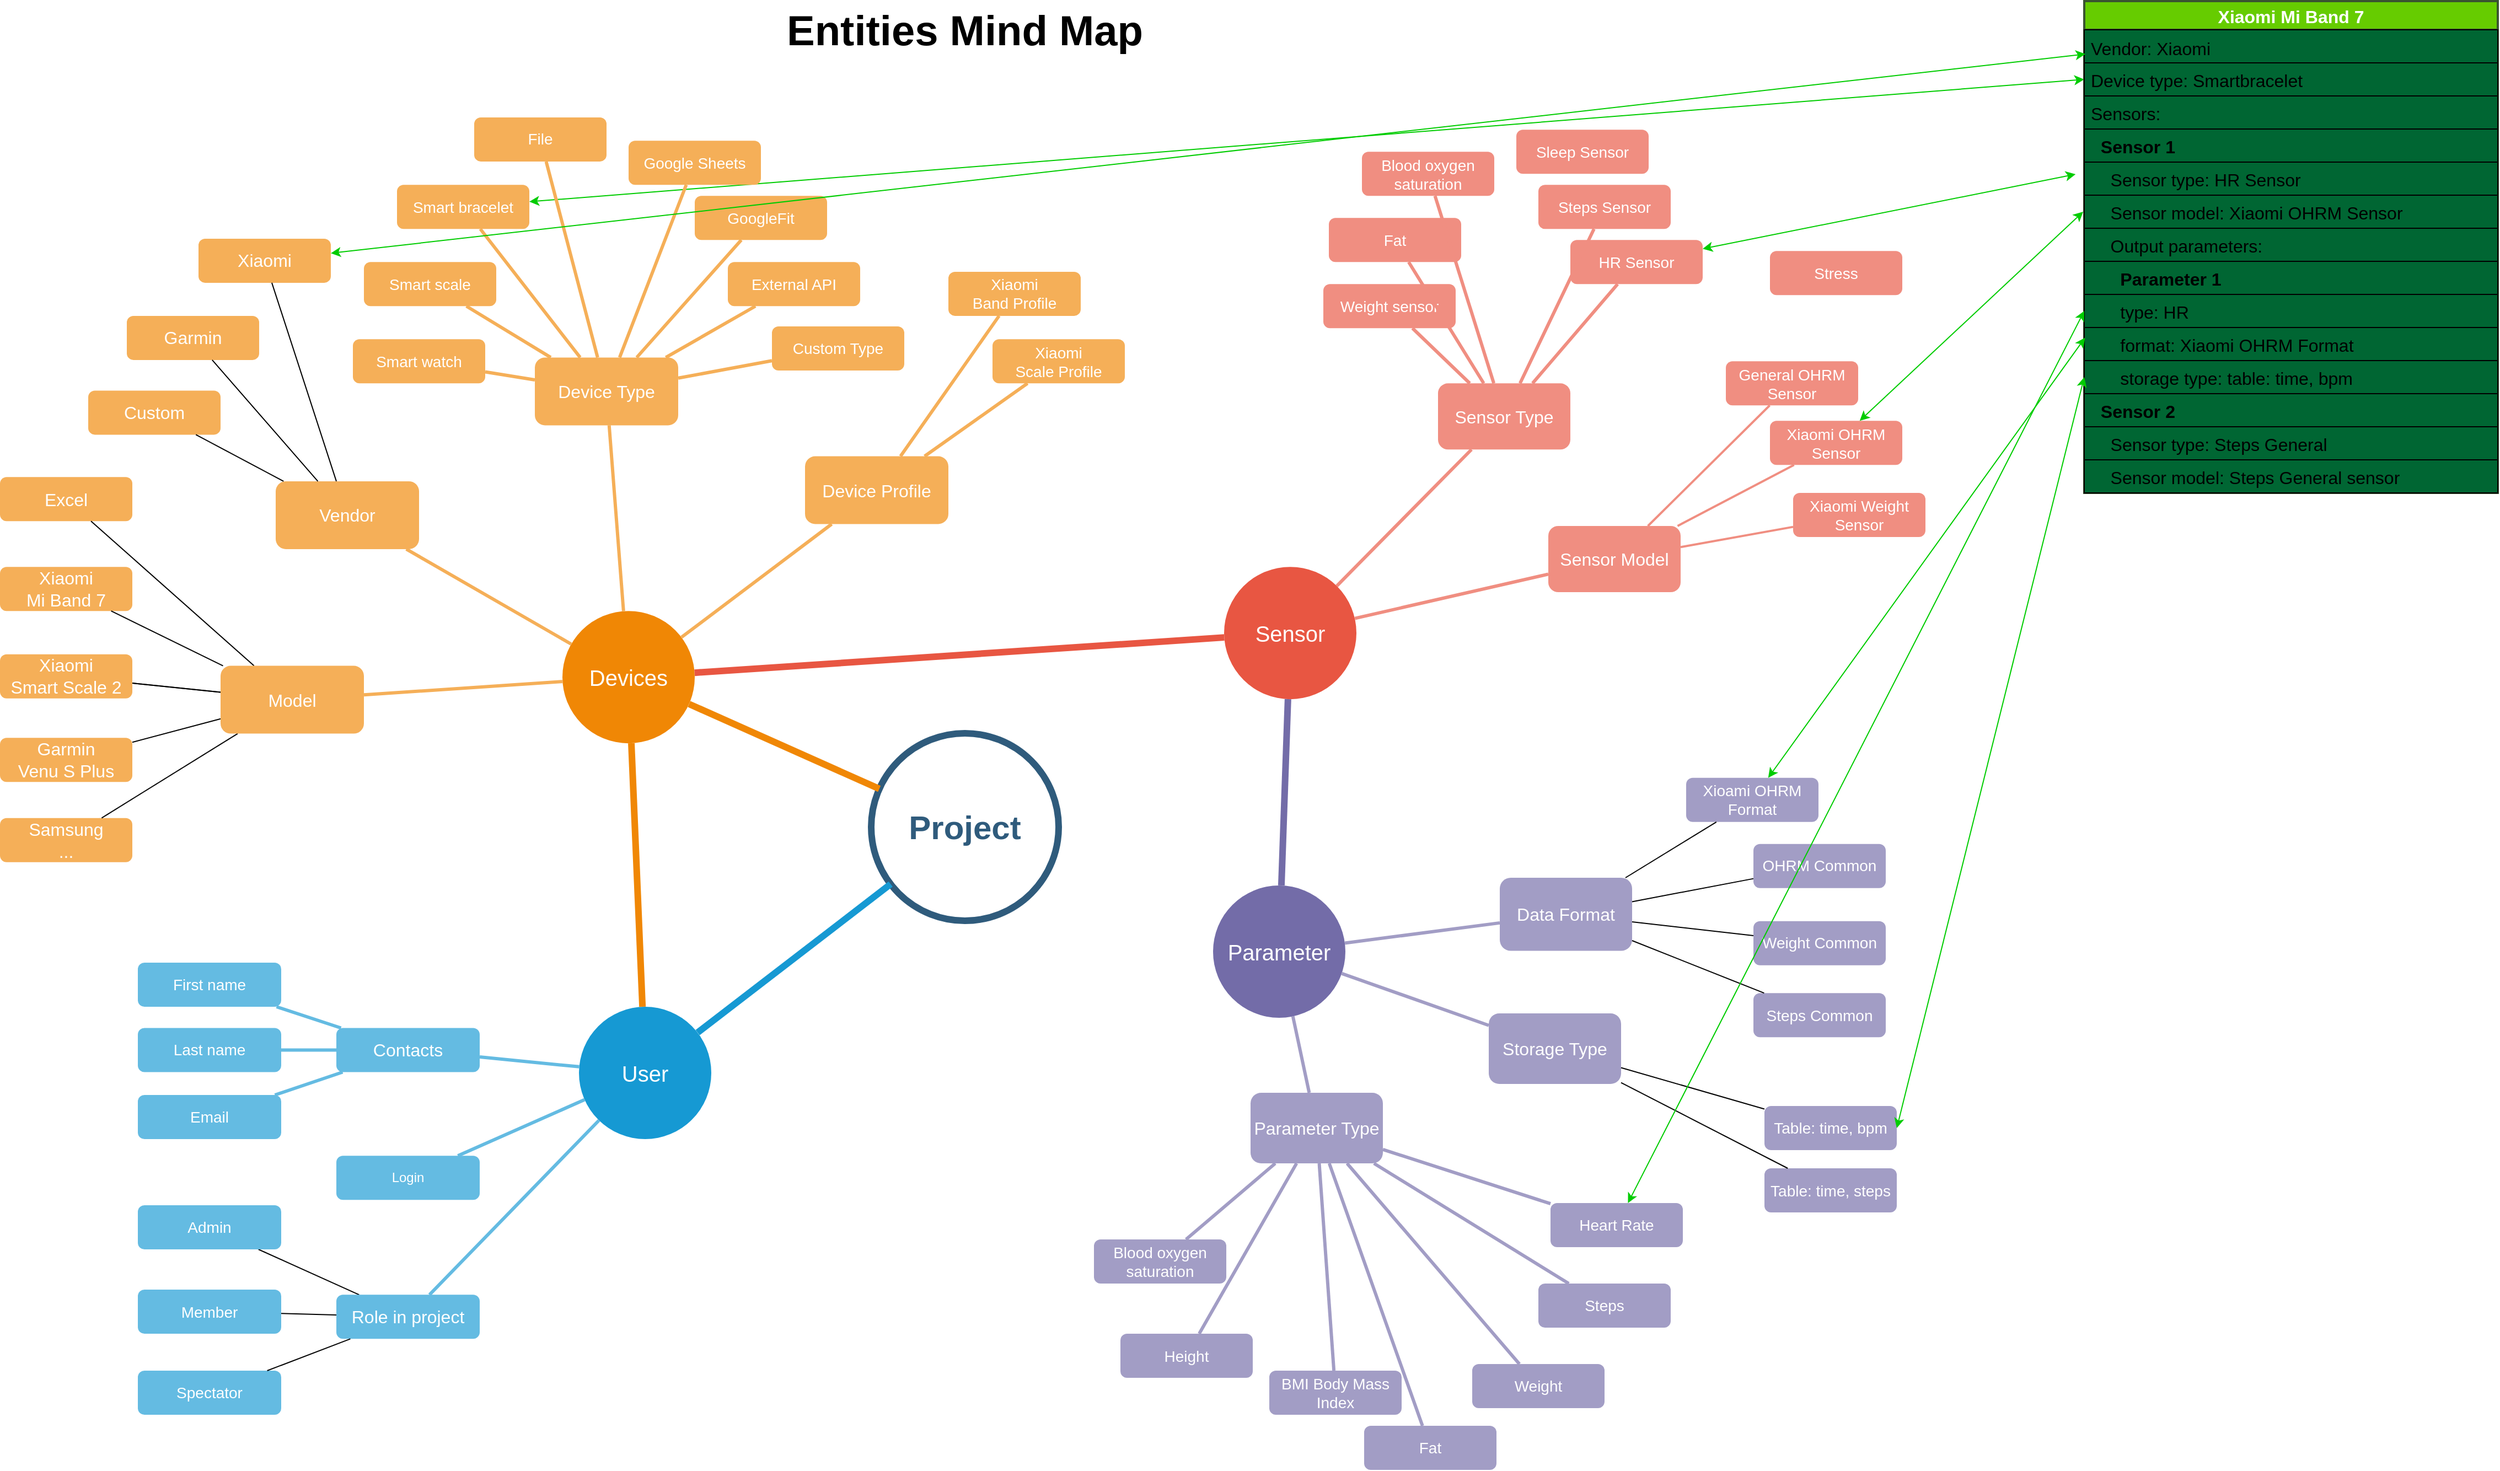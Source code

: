 <mxfile version="20.7.4" type="device"><diagram id="6a731a19-8d31-9384-78a2-239565b7b9f0" name="Page-1"><mxGraphModel dx="2074" dy="1140" grid="0" gridSize="10" guides="1" tooltips="1" connect="1" arrows="1" fold="1" page="1" pageScale="1" pageWidth="1169" pageHeight="827" background="none" math="0" shadow="0"><root><mxCell id="0"/><mxCell id="1" parent="0"/><mxCell id="1350" value="User" style="ellipse;whiteSpace=wrap;html=1;shadow=0;fontFamily=Helvetica;fontSize=20;fontColor=#FFFFFF;align=center;strokeWidth=3;fillColor=#1699D3;strokeColor=none;" parent="1" vertex="1"><mxGeometry x="815" y="990" width="120" height="120" as="geometry"/></mxCell><mxCell id="1351" value="Devices" style="ellipse;whiteSpace=wrap;html=1;shadow=0;fontFamily=Helvetica;fontSize=20;fontColor=#FFFFFF;align=center;strokeWidth=3;fillColor=#F08705;strokeColor=none;gradientColor=none;" parent="1" vertex="1"><mxGeometry x="800" y="631.07" width="120" height="120" as="geometry"/></mxCell><mxCell id="1352" value="Sensor" style="ellipse;whiteSpace=wrap;html=1;shadow=0;fontFamily=Helvetica;fontSize=20;fontColor=#FFFFFF;align=center;strokeWidth=3;fillColor=#E85642;strokeColor=none;" parent="1" vertex="1"><mxGeometry x="1400" y="591.07" width="120" height="120" as="geometry"/></mxCell><mxCell id="1353" value="Parameter" style="ellipse;whiteSpace=wrap;html=1;shadow=0;fontFamily=Helvetica;fontSize=20;fontColor=#FFFFFF;align=center;strokeWidth=3;fillColor=#736ca8;strokeColor=none;" parent="1" vertex="1"><mxGeometry x="1390" y="880" width="120" height="120" as="geometry"/></mxCell><mxCell id="1357" value="Smart watch" style="rounded=1;fillColor=#f5af58;strokeColor=none;strokeWidth=3;shadow=0;html=1;fontColor=#FFFFFF;fontSize=14;whiteSpace=wrap;" parent="1" vertex="1"><mxGeometry x="610" y="384.63" width="120" height="40" as="geometry"/></mxCell><mxCell id="Hoir4oa6xhyW6V6_o-Tp-1555" value="" style="rounded=0;orthogonalLoop=1;jettySize=auto;html=1;endArrow=none;endFill=0;" parent="1" source="1358" target="Hoir4oa6xhyW6V6_o-Tp-1554" edge="1"><mxGeometry relative="1" as="geometry"/></mxCell><mxCell id="1358" value="Role in project" style="rounded=1;fillColor=#64BBE2;strokeColor=none;strokeWidth=3;shadow=0;html=1;fontColor=#FFFFFF;fontSize=16;whiteSpace=wrap;" parent="1" vertex="1"><mxGeometry x="595" y="1251.17" width="130" height="40" as="geometry"/></mxCell><mxCell id="1361" style="endArrow=none;strokeWidth=6;strokeColor=#E85642;html=1;" parent="1" source="1351" target="1352" edge="1"><mxGeometry relative="1" as="geometry"/></mxCell><mxCell id="1367" value="Login" style="rounded=1;fillColor=#64BBE2;strokeColor=none;strokeWidth=3;shadow=0;html=1;fontColor=#FFFFFF;whiteSpace=wrap;" parent="1" vertex="1"><mxGeometry x="595" y="1125.17" width="130" height="40" as="geometry"/></mxCell><mxCell id="1368" value="First name" style="rounded=1;fillColor=#64BBE2;strokeColor=none;strokeWidth=3;shadow=0;html=1;fontColor=#FFFFFF;fontSize=14;whiteSpace=wrap;" parent="1" vertex="1"><mxGeometry x="415" y="950.0" width="130" height="40" as="geometry"/></mxCell><mxCell id="1369" value="Last name" style="rounded=1;fillColor=#64BBE2;strokeColor=none;strokeWidth=3;shadow=0;html=1;fontColor=#FFFFFF;fontSize=14;whiteSpace=wrap;" parent="1" vertex="1"><mxGeometry x="415" y="1009.25" width="130" height="40" as="geometry"/></mxCell><mxCell id="1370" value="Email" style="rounded=1;fillColor=#64BBE2;strokeColor=none;strokeWidth=3;shadow=0;html=1;fontColor=#FFFFFF;fontSize=14;whiteSpace=wrap;" parent="1" vertex="1"><mxGeometry x="415" y="1070" width="130" height="40" as="geometry"/></mxCell><mxCell id="1378" value="" style="edgeStyle=none;endArrow=none;strokeWidth=3;strokeColor=#64BBE2;html=1;" parent="1" source="1350" target="1367" edge="1"><mxGeometry x="-136.5" y="692.33" width="100" height="100" as="geometry"><mxPoint x="775.635" y="1066.037" as="sourcePoint"/><mxPoint x="685" y="1080.004" as="targetPoint"/></mxGeometry></mxCell><mxCell id="1379" value="" style="edgeStyle=none;endArrow=none;strokeWidth=3;strokeColor=#64BBE2;html=1;" parent="1" source="1350" target="1358" edge="1"><mxGeometry x="-96.5" y="685" width="100" height="100" as="geometry"><mxPoint x="-96.5" y="785" as="sourcePoint"/><mxPoint x="3.5" y="685" as="targetPoint"/></mxGeometry></mxCell><mxCell id="1380" value="" style="edgeStyle=none;endArrow=none;strokeWidth=3;strokeColor=#64BBE2;html=1;" parent="1" source="h7JuHgKbV5dOK2hKu-mG-1547" target="1368" edge="1"><mxGeometry x="-136.5" y="722.33" width="100" height="100" as="geometry"><mxPoint x="-136.5" y="822.33" as="sourcePoint"/><mxPoint x="-36.5" y="722.33" as="targetPoint"/></mxGeometry></mxCell><mxCell id="1381" value="" style="edgeStyle=none;endArrow=none;strokeWidth=3;strokeColor=#64BBE2;html=1;" parent="1" source="h7JuHgKbV5dOK2hKu-mG-1547" target="1369" edge="1"><mxGeometry x="-136.5" y="722.33" width="100" height="100" as="geometry"><mxPoint x="-136.5" y="822.33" as="sourcePoint"/><mxPoint x="-36.5" y="722.33" as="targetPoint"/></mxGeometry></mxCell><mxCell id="1382" value="" style="edgeStyle=none;endArrow=none;strokeWidth=3;strokeColor=#64BBE2;html=1;" parent="1" source="h7JuHgKbV5dOK2hKu-mG-1547" target="1370" edge="1"><mxGeometry x="-136.5" y="722.33" width="100" height="100" as="geometry"><mxPoint x="-136.5" y="822.33" as="sourcePoint"/><mxPoint x="-36.5" y="722.33" as="targetPoint"/></mxGeometry></mxCell><mxCell id="1388" value="Smart scale" style="rounded=1;fillColor=#f5af58;strokeColor=none;strokeWidth=3;shadow=0;html=1;fontColor=#FFFFFF;fontSize=14;whiteSpace=wrap;" parent="1" vertex="1"><mxGeometry x="620" y="314.63" width="120" height="40" as="geometry"/></mxCell><mxCell id="3ol7Gl8PVOQAWhBmQOJz-1628" value="" style="edgeStyle=none;rounded=0;orthogonalLoop=1;jettySize=auto;html=1;strokeColor=#00CC00;strokeWidth=1;fontSize=16;entryX=0;entryY=0.5;entryDx=0;entryDy=0;fillColor=#cdeb8b;startArrow=classic;startFill=1;" parent="1" source="1389" target="3ol7Gl8PVOQAWhBmQOJz-1598" edge="1"><mxGeometry relative="1" as="geometry"/></mxCell><mxCell id="1389" value="Smart bracelet" style="rounded=1;fillColor=#f5af58;strokeColor=none;strokeWidth=3;shadow=0;html=1;fontColor=#FFFFFF;fontSize=14;whiteSpace=wrap;" parent="1" vertex="1"><mxGeometry x="650" y="244.63" width="120" height="40" as="geometry"/></mxCell><mxCell id="1390" value="File" style="rounded=1;fillColor=#f5af58;strokeColor=none;strokeWidth=3;shadow=0;html=1;fontColor=#FFFFFF;fontSize=14;whiteSpace=wrap;" parent="1" vertex="1"><mxGeometry x="720" y="183.44" width="120" height="40" as="geometry"/></mxCell><mxCell id="1391" value="GoogleFit" style="rounded=1;fillColor=#f5af58;strokeColor=none;strokeWidth=3;shadow=0;html=1;fontColor=#FFFFFF;fontSize=14;whiteSpace=wrap;" parent="1" vertex="1"><mxGeometry x="920" y="254.63" width="120" height="40" as="geometry"/></mxCell><mxCell id="1399" value="" style="edgeStyle=none;endArrow=none;strokeWidth=3;strokeColor=#F5AF58;html=1;" parent="1" source="h7JuHgKbV5dOK2hKu-mG-1541" target="1357" edge="1"><mxGeometry x="-51.5" y="194.94" width="100" height="100" as="geometry"><mxPoint x="-51.5" y="294.94" as="sourcePoint"/><mxPoint x="48.5" y="194.94" as="targetPoint"/></mxGeometry></mxCell><mxCell id="1400" value="" style="edgeStyle=none;endArrow=none;strokeWidth=3;strokeColor=#F5AF58;html=1;" parent="1" source="h7JuHgKbV5dOK2hKu-mG-1541" target="1388" edge="1"><mxGeometry x="-51.5" y="194.94" width="100" height="100" as="geometry"><mxPoint x="-51.5" y="294.94" as="sourcePoint"/><mxPoint x="48.5" y="194.94" as="targetPoint"/></mxGeometry></mxCell><mxCell id="1401" value="" style="edgeStyle=none;endArrow=none;strokeWidth=3;strokeColor=#F5AF58;html=1;" parent="1" source="h7JuHgKbV5dOK2hKu-mG-1541" target="1389" edge="1"><mxGeometry x="-51.5" y="194.94" width="100" height="100" as="geometry"><mxPoint x="-51.5" y="294.94" as="sourcePoint"/><mxPoint x="48.5" y="194.94" as="targetPoint"/></mxGeometry></mxCell><mxCell id="1402" value="" style="edgeStyle=none;endArrow=none;strokeWidth=3;strokeColor=#F5AF58;html=1;" parent="1" source="h7JuHgKbV5dOK2hKu-mG-1541" target="1390" edge="1"><mxGeometry x="-51.5" y="194.94" width="100" height="100" as="geometry"><mxPoint x="-51.5" y="294.94" as="sourcePoint"/><mxPoint x="48.5" y="194.94" as="targetPoint"/></mxGeometry></mxCell><mxCell id="1403" value="" style="edgeStyle=none;endArrow=none;strokeWidth=3;strokeColor=#F5AF58;html=1;" parent="1" source="h7JuHgKbV5dOK2hKu-mG-1541" target="1391" edge="1"><mxGeometry x="-51.5" y="194.94" width="100" height="100" as="geometry"><mxPoint x="-51.5" y="294.94" as="sourcePoint"/><mxPoint x="48.5" y="194.94" as="targetPoint"/></mxGeometry></mxCell><mxCell id="1413" value="HR Sensor" style="rounded=1;fillColor=#f08e81;strokeColor=none;strokeWidth=3;shadow=0;html=1;fontColor=#FFFFFF;fontSize=14;whiteSpace=wrap;" parent="1" vertex="1"><mxGeometry x="1714" y="294.63" width="120" height="40" as="geometry"/></mxCell><mxCell id="1414" value="Weight sensor" style="rounded=1;fillColor=#f08e81;strokeColor=none;strokeWidth=3;shadow=0;html=1;fontColor=#FFFFFF;fontSize=14;whiteSpace=wrap;" parent="1" vertex="1"><mxGeometry x="1490" y="334.63" width="120" height="40" as="geometry"/></mxCell><mxCell id="1415" value="Fat" style="rounded=1;fillColor=#f08e81;strokeColor=none;strokeWidth=3;shadow=0;html=1;fontColor=#FFFFFF;fontSize=14;whiteSpace=wrap;" parent="1" vertex="1"><mxGeometry x="1495" y="274.63" width="120" height="40" as="geometry"/></mxCell><mxCell id="1416" value="Blood oxygen &lt;br style=&quot;font-size: 14px;&quot;&gt;saturation" style="rounded=1;fillColor=#f08e81;strokeColor=none;strokeWidth=3;shadow=0;html=1;fontColor=#FFFFFF;fontSize=14;whiteSpace=wrap;" parent="1" vertex="1"><mxGeometry x="1525" y="214.63" width="120" height="40" as="geometry"/></mxCell><mxCell id="1424" value="" style="edgeStyle=none;endArrow=none;strokeWidth=3;strokeColor=#F08E81;html=1;" parent="1" source="h7JuHgKbV5dOK2hKu-mG-1543" target="1413" edge="1"><mxGeometry x="416" y="321.13" width="100" height="100" as="geometry"><mxPoint x="416" y="421.13" as="sourcePoint"/><mxPoint x="516" y="321.13" as="targetPoint"/></mxGeometry></mxCell><mxCell id="1425" value="" style="edgeStyle=none;endArrow=none;strokeWidth=3;strokeColor=#F08E81;html=1;" parent="1" source="h7JuHgKbV5dOK2hKu-mG-1543" target="1414" edge="1"><mxGeometry x="416" y="321.13" width="100" height="100" as="geometry"><mxPoint x="416" y="421.13" as="sourcePoint"/><mxPoint x="516" y="321.13" as="targetPoint"/></mxGeometry></mxCell><mxCell id="1426" value="" style="edgeStyle=none;endArrow=none;strokeWidth=3;strokeColor=#F08E81;html=1;" parent="1" source="h7JuHgKbV5dOK2hKu-mG-1543" target="1415" edge="1"><mxGeometry x="416" y="321.13" width="100" height="100" as="geometry"><mxPoint x="416" y="421.13" as="sourcePoint"/><mxPoint x="516" y="321.13" as="targetPoint"/></mxGeometry></mxCell><mxCell id="1427" value="" style="edgeStyle=none;endArrow=none;strokeWidth=3;strokeColor=#F08E81;html=1;" parent="1" source="h7JuHgKbV5dOK2hKu-mG-1543" target="1416" edge="1"><mxGeometry x="416" y="321.13" width="100" height="100" as="geometry"><mxPoint x="416" y="421.13" as="sourcePoint"/><mxPoint x="516" y="321.13" as="targetPoint"/></mxGeometry></mxCell><mxCell id="1437" value="Weight" style="rounded=1;fillColor=#a29dc5;strokeColor=none;strokeWidth=3;shadow=0;html=1;fontColor=#FFFFFF;fontSize=14;whiteSpace=wrap;" parent="1" vertex="1"><mxGeometry x="1625" y="1314" width="120" height="40" as="geometry"/></mxCell><mxCell id="1438" value="Height" style="rounded=1;fillColor=#a29dc5;strokeColor=none;strokeWidth=3;shadow=0;html=1;fontColor=#FFFFFF;fontSize=14;whiteSpace=wrap;" parent="1" vertex="1"><mxGeometry x="1306" y="1286.5" width="120" height="40" as="geometry"/></mxCell><mxCell id="1439" value="Steps" style="rounded=1;fillColor=#a29dc5;strokeColor=none;strokeWidth=3;shadow=0;html=1;fontColor=#FFFFFF;fontSize=14;whiteSpace=wrap;" parent="1" vertex="1"><mxGeometry x="1685" y="1241" width="120" height="40" as="geometry"/></mxCell><mxCell id="1440" value="Fat" style="rounded=1;fillColor=#a29dc5;strokeColor=none;strokeWidth=3;shadow=0;html=1;fontColor=#FFFFFF;fontSize=14;whiteSpace=wrap;" parent="1" vertex="1"><mxGeometry x="1527" y="1370" width="120" height="40" as="geometry"/></mxCell><mxCell id="1441" value="Heart Rate" style="rounded=1;fillColor=#a29dc5;strokeColor=none;strokeWidth=3;shadow=0;html=1;fontColor=#FFFFFF;fontSize=14;whiteSpace=wrap;" parent="1" vertex="1"><mxGeometry x="1696" y="1168" width="120" height="40" as="geometry"/></mxCell><mxCell id="1442" value="BMI Body Mass Index" style="rounded=1;fillColor=#a29dc5;strokeColor=none;strokeWidth=3;shadow=0;html=1;fontColor=#FFFFFF;whiteSpace=wrap;fontSize=14;" parent="1" vertex="1"><mxGeometry x="1441" y="1320" width="120" height="40" as="geometry"/></mxCell><mxCell id="1443" value="Blood oxygen &lt;br style=&quot;font-size: 14px;&quot;&gt;saturation" style="rounded=1;fillColor=#a29dc5;strokeColor=none;strokeWidth=3;shadow=0;html=1;fontColor=#FFFFFF;fontSize=14;whiteSpace=wrap;" parent="1" vertex="1"><mxGeometry x="1282" y="1201" width="120" height="40" as="geometry"/></mxCell><mxCell id="1448" value="" style="edgeStyle=none;endArrow=none;strokeWidth=3;strokeColor=#A29DC5;html=1;" parent="1" source="3ol7Gl8PVOQAWhBmQOJz-1557" target="1437" edge="1"><mxGeometry x="86" y="366.5" width="100" height="100" as="geometry"><mxPoint x="86" y="466.5" as="sourcePoint"/><mxPoint x="186" y="366.5" as="targetPoint"/></mxGeometry></mxCell><mxCell id="1449" value="" style="edgeStyle=none;endArrow=none;strokeWidth=3;strokeColor=#A29DC5;html=1;" parent="1" source="3ol7Gl8PVOQAWhBmQOJz-1557" target="1438" edge="1"><mxGeometry x="86" y="366.5" width="100" height="100" as="geometry"><mxPoint x="86" y="466.5" as="sourcePoint"/><mxPoint x="186" y="366.5" as="targetPoint"/></mxGeometry></mxCell><mxCell id="1450" value="" style="edgeStyle=none;endArrow=none;strokeWidth=3;strokeColor=#A29DC5;html=1;" parent="1" source="3ol7Gl8PVOQAWhBmQOJz-1557" target="1439" edge="1"><mxGeometry x="86" y="366.5" width="100" height="100" as="geometry"><mxPoint x="86" y="466.5" as="sourcePoint"/><mxPoint x="186" y="366.5" as="targetPoint"/></mxGeometry></mxCell><mxCell id="1451" value="" style="edgeStyle=none;endArrow=none;strokeWidth=3;strokeColor=#A29DC5;html=1;" parent="1" source="3ol7Gl8PVOQAWhBmQOJz-1557" target="1440" edge="1"><mxGeometry x="86" y="366.5" width="100" height="100" as="geometry"><mxPoint x="86" y="466.5" as="sourcePoint"/><mxPoint x="186" y="366.5" as="targetPoint"/></mxGeometry></mxCell><mxCell id="1452" value="" style="edgeStyle=none;endArrow=none;strokeWidth=3;strokeColor=#A29DC5;html=1;" parent="1" source="3ol7Gl8PVOQAWhBmQOJz-1557" target="1442" edge="1"><mxGeometry x="86" y="366.5" width="100" height="100" as="geometry"><mxPoint x="86" y="466.5" as="sourcePoint"/><mxPoint x="186" y="366.5" as="targetPoint"/></mxGeometry></mxCell><mxCell id="1453" value="" style="edgeStyle=none;endArrow=none;strokeWidth=3;strokeColor=#A29DC5;html=1;" parent="1" source="3ol7Gl8PVOQAWhBmQOJz-1557" target="1441" edge="1"><mxGeometry x="86" y="366.5" width="100" height="100" as="geometry"><mxPoint x="86" y="466.5" as="sourcePoint"/><mxPoint x="186" y="366.5" as="targetPoint"/></mxGeometry></mxCell><mxCell id="1454" value="" style="edgeStyle=none;endArrow=none;strokeWidth=3;strokeColor=#A29DC5;html=1;" parent="1" source="1353" target="3ol7Gl8PVOQAWhBmQOJz-1557" edge="1"><mxGeometry x="86" y="366.5" width="100" height="100" as="geometry"><mxPoint x="86" y="466.5" as="sourcePoint"/><mxPoint x="186" y="366.5" as="targetPoint"/></mxGeometry></mxCell><mxCell id="1514" style="edgeStyle=orthogonalEdgeStyle;rounded=0;html=1;exitX=0.75;exitY=0;entryX=0.75;entryY=0;startArrow=none;startFill=0;endArrow=block;endFill=1;jettySize=auto;orthogonalLoop=1;strokeColor=#12aab5;strokeWidth=6;fontSize=20;fontColor=#2F5B7C;" parent="1" source="1414" target="1414" edge="1"><mxGeometry relative="1" as="geometry"/></mxCell><mxCell id="1515" value="Project" style="ellipse;whiteSpace=wrap;html=1;shadow=0;fontFamily=Helvetica;fontSize=30;fontColor=#2F5B7C;align=center;strokeColor=#2F5B7C;strokeWidth=6;fillColor=#FFFFFF;fontStyle=1;gradientColor=none;" parent="1" vertex="1"><mxGeometry x="1080" y="742" width="170" height="170" as="geometry"/></mxCell><mxCell id="Hoir4oa6xhyW6V6_o-Tp-1543" value="" style="endArrow=none;strokeWidth=6;strokeColor=#f08705;html=1;" parent="1" source="1515" target="1351" edge="1"><mxGeometry relative="1" as="geometry"><mxPoint x="1223.477" y="847.636" as="sourcePoint"/><mxPoint x="1407.682" y="779.035" as="targetPoint"/></mxGeometry></mxCell><mxCell id="Hoir4oa6xhyW6V6_o-Tp-1545" style="endArrow=none;strokeWidth=6;strokeColor=#f08705;html=1;startArrow=none;" parent="1" source="1350" target="1351" edge="1"><mxGeometry relative="1" as="geometry"><mxPoint x="1013.494" y="475.635" as="sourcePoint"/><mxPoint x="1316.728" y="531.459" as="targetPoint"/></mxGeometry></mxCell><mxCell id="Hoir4oa6xhyW6V6_o-Tp-1547" value="" style="endArrow=none;strokeWidth=6;strokeColor=#1699D3;html=1;" parent="1" source="1515" target="1350" edge="1"><mxGeometry relative="1" as="geometry"><mxPoint x="1107.562" y="889.115" as="sourcePoint"/><mxPoint x="1004.972" y="860.832" as="targetPoint"/></mxGeometry></mxCell><mxCell id="Hoir4oa6xhyW6V6_o-Tp-1554" value="Admin" style="rounded=1;fillColor=#64BBE2;strokeColor=none;strokeWidth=3;shadow=0;html=1;fontColor=#FFFFFF;fontSize=14;whiteSpace=wrap;" parent="1" vertex="1"><mxGeometry x="415" y="1170" width="130" height="40" as="geometry"/></mxCell><mxCell id="Hoir4oa6xhyW6V6_o-Tp-1557" value="Member" style="rounded=1;fillColor=#64BBE2;strokeColor=none;strokeWidth=3;shadow=0;html=1;fontColor=#FFFFFF;fontSize=14;whiteSpace=wrap;" parent="1" vertex="1"><mxGeometry x="415" y="1246.5" width="130" height="40" as="geometry"/></mxCell><mxCell id="Hoir4oa6xhyW6V6_o-Tp-1558" value="" style="rounded=0;orthogonalLoop=1;jettySize=auto;html=1;endArrow=none;endFill=0;" parent="1" source="1358" target="Hoir4oa6xhyW6V6_o-Tp-1557" edge="1"><mxGeometry relative="1" as="geometry"><mxPoint x="515" y="1118.5" as="sourcePoint"/><mxPoint x="431.846" y="1150" as="targetPoint"/></mxGeometry></mxCell><mxCell id="Hoir4oa6xhyW6V6_o-Tp-1559" value="Spectator" style="rounded=1;fillColor=#64BBE2;strokeColor=none;strokeWidth=3;shadow=0;html=1;fontColor=#FFFFFF;fontSize=14;whiteSpace=wrap;" parent="1" vertex="1"><mxGeometry x="415" y="1320" width="130" height="40" as="geometry"/></mxCell><mxCell id="Hoir4oa6xhyW6V6_o-Tp-1560" value="" style="rounded=0;orthogonalLoop=1;jettySize=auto;html=1;endArrow=none;endFill=0;" parent="1" source="1358" target="Hoir4oa6xhyW6V6_o-Tp-1559" edge="1"><mxGeometry relative="1" as="geometry"><mxPoint x="525" y="1128.5" as="sourcePoint"/><mxPoint x="407.23" y="1215" as="targetPoint"/></mxGeometry></mxCell><mxCell id="h7JuHgKbV5dOK2hKu-mG-1541" value="Device Type" style="rounded=1;fillColor=#f5af58;strokeColor=none;strokeWidth=3;shadow=0;html=1;fontColor=#FFFFFF;fontSize=16;whiteSpace=wrap;" parent="1" vertex="1"><mxGeometry x="775" y="401.19" width="130" height="61.5" as="geometry"/></mxCell><mxCell id="h7JuHgKbV5dOK2hKu-mG-1542" value="" style="edgeStyle=none;endArrow=none;strokeWidth=3;strokeColor=#F5AF58;html=1;" parent="1" source="1351" target="h7JuHgKbV5dOK2hKu-mG-1541" edge="1"><mxGeometry x="123.5" y="201.5" width="100" height="100" as="geometry"><mxPoint x="950.907" y="519.911" as="sourcePoint"/><mxPoint x="901" y="561.5" as="targetPoint"/></mxGeometry></mxCell><mxCell id="h7JuHgKbV5dOK2hKu-mG-1543" value="Sensor Type" style="rounded=1;fillColor=#f08e81;strokeColor=none;strokeWidth=3;shadow=0;html=1;fontColor=#FFFFFF;fontSize=16;whiteSpace=wrap;" parent="1" vertex="1"><mxGeometry x="1594" y="424.63" width="120" height="60" as="geometry"/></mxCell><mxCell id="h7JuHgKbV5dOK2hKu-mG-1544" value="" style="edgeStyle=none;endArrow=none;strokeWidth=3;strokeColor=#F08E81;html=1;" parent="1" source="1352" target="h7JuHgKbV5dOK2hKu-mG-1543" edge="1"><mxGeometry x="151" y="286.5" width="100" height="100" as="geometry"><mxPoint x="1437.211" y="619.433" as="sourcePoint"/><mxPoint x="1554.186" y="471.5" as="targetPoint"/></mxGeometry></mxCell><mxCell id="h7JuHgKbV5dOK2hKu-mG-1545" value="Steps Sensor" style="rounded=1;fillColor=#f08e81;strokeColor=none;strokeWidth=3;shadow=0;html=1;fontColor=#FFFFFF;fontSize=14;whiteSpace=wrap;" parent="1" vertex="1"><mxGeometry x="1685" y="244.63" width="120" height="40" as="geometry"/></mxCell><mxCell id="h7JuHgKbV5dOK2hKu-mG-1546" value="" style="edgeStyle=none;endArrow=none;strokeWidth=3;strokeColor=#F08E81;html=1;" parent="1" source="h7JuHgKbV5dOK2hKu-mG-1543" target="h7JuHgKbV5dOK2hKu-mG-1545" edge="1"><mxGeometry x="426" y="331.13" width="100" height="100" as="geometry"><mxPoint x="1802.518" y="564.63" as="sourcePoint"/><mxPoint x="1853.482" y="476.13" as="targetPoint"/></mxGeometry></mxCell><mxCell id="h7JuHgKbV5dOK2hKu-mG-1547" value="Contacts" style="rounded=1;fillColor=#64BBE2;strokeColor=none;strokeWidth=3;shadow=0;html=1;fontColor=#FFFFFF;fontSize=16;whiteSpace=wrap;" parent="1" vertex="1"><mxGeometry x="595" y="1009.25" width="130" height="40" as="geometry"/></mxCell><mxCell id="h7JuHgKbV5dOK2hKu-mG-1548" value="" style="edgeStyle=none;endArrow=none;strokeWidth=3;strokeColor=#64BBE2;html=1;" parent="1" source="1350" target="h7JuHgKbV5dOK2hKu-mG-1547" edge="1"><mxGeometry x="-126.5" y="702.33" width="100" height="100" as="geometry"><mxPoint x="781.652" y="1029.871" as="sourcePoint"/><mxPoint x="537.391" y="876.58" as="targetPoint"/></mxGeometry></mxCell><mxCell id="h7JuHgKbV5dOK2hKu-mG-1549" value="Sleep Sensor" style="rounded=1;fillColor=#f08e81;strokeColor=none;strokeWidth=3;shadow=0;html=1;fontColor=#FFFFFF;fontSize=14;whiteSpace=wrap;" parent="1" vertex="1"><mxGeometry x="1665" y="194.63" width="120" height="40" as="geometry"/></mxCell><mxCell id="h7JuHgKbV5dOK2hKu-mG-1550" value="Stress" style="rounded=1;fillColor=#f08e81;strokeColor=none;strokeWidth=3;shadow=0;html=1;fontColor=#FFFFFF;fontSize=14;whiteSpace=wrap;" parent="1" vertex="1"><mxGeometry x="1895" y="304.63" width="120" height="40" as="geometry"/></mxCell><mxCell id="h7JuHgKbV5dOK2hKu-mG-1551" value="External API" style="rounded=1;fillColor=#f5af58;strokeColor=none;strokeWidth=3;shadow=0;html=1;fontColor=#FFFFFF;fontSize=14;whiteSpace=wrap;" parent="1" vertex="1"><mxGeometry x="950" y="314.63" width="120" height="40" as="geometry"/></mxCell><mxCell id="h7JuHgKbV5dOK2hKu-mG-1552" value="" style="edgeStyle=none;endArrow=none;strokeWidth=3;strokeColor=#F5AF58;html=1;" parent="1" source="h7JuHgKbV5dOK2hKu-mG-1541" target="h7JuHgKbV5dOK2hKu-mG-1551" edge="1"><mxGeometry x="-41.5" y="204.94" width="100" height="100" as="geometry"><mxPoint x="913.02" y="483.44" as="sourcePoint"/><mxPoint x="976.532" y="333.44" as="targetPoint"/></mxGeometry></mxCell><mxCell id="3ol7Gl8PVOQAWhBmQOJz-1515" value="Garmin &lt;br style=&quot;font-size: 16px;&quot;&gt;Venu S Plus" style="rounded=1;fillColor=#f5af58;strokeColor=none;strokeWidth=3;shadow=0;html=1;fontColor=#FFFFFF;fontSize=16;whiteSpace=wrap;" parent="1" vertex="1"><mxGeometry x="290" y="746.15" width="120" height="40" as="geometry"/></mxCell><mxCell id="3ol7Gl8PVOQAWhBmQOJz-1517" value="" style="rounded=0;orthogonalLoop=1;jettySize=auto;html=1;endArrow=none;endFill=0;" parent="1" source="3ol7Gl8PVOQAWhBmQOJz-1538" target="3ol7Gl8PVOQAWhBmQOJz-1515" edge="1"><mxGeometry relative="1" as="geometry"><mxPoint x="694.996" y="428.44" as="sourcePoint"/><mxPoint x="583.884" y="378.44" as="targetPoint"/></mxGeometry></mxCell><mxCell id="3ol7Gl8PVOQAWhBmQOJz-1518" value="Samsung&lt;br style=&quot;font-size: 16px;&quot;&gt;..." style="rounded=1;fillColor=#f5af58;strokeColor=none;strokeWidth=3;shadow=0;html=1;fontColor=#FFFFFF;fontSize=16;whiteSpace=wrap;" parent="1" vertex="1"><mxGeometry x="290" y="818.82" width="120" height="40" as="geometry"/></mxCell><mxCell id="3ol7Gl8PVOQAWhBmQOJz-1520" value="" style="rounded=0;orthogonalLoop=1;jettySize=auto;html=1;endArrow=none;endFill=0;" parent="1" source="3ol7Gl8PVOQAWhBmQOJz-1538" target="3ol7Gl8PVOQAWhBmQOJz-1518" edge="1"><mxGeometry relative="1" as="geometry"><mxPoint x="662.967" y="574.94" as="sourcePoint"/><mxPoint x="607.033" y="553.44" as="targetPoint"/></mxGeometry></mxCell><mxCell id="3ol7Gl8PVOQAWhBmQOJz-1521" value="" style="rounded=0;orthogonalLoop=1;jettySize=auto;html=1;endArrow=none;endFill=0;startArrow=none;" parent="1" source="3ol7Gl8PVOQAWhBmQOJz-1522" target="3ol7Gl8PVOQAWhBmQOJz-1538" edge="1"><mxGeometry relative="1" as="geometry"><mxPoint x="662.967" y="574.94" as="sourcePoint"/><mxPoint x="565" y="453.44" as="targetPoint"/></mxGeometry></mxCell><mxCell id="3ol7Gl8PVOQAWhBmQOJz-1522" value="Xiaomi&lt;br style=&quot;font-size: 16px;&quot;&gt;Smart Scale 2" style="rounded=1;fillColor=#f5af58;strokeColor=none;strokeWidth=3;shadow=0;html=1;fontColor=#FFFFFF;fontSize=16;whiteSpace=wrap;" parent="1" vertex="1"><mxGeometry x="290" y="670.32" width="120" height="40" as="geometry"/></mxCell><mxCell id="3ol7Gl8PVOQAWhBmQOJz-1523" value="" style="rounded=0;orthogonalLoop=1;jettySize=auto;html=1;endArrow=none;endFill=0;" parent="1" source="3ol7Gl8PVOQAWhBmQOJz-1538" target="3ol7Gl8PVOQAWhBmQOJz-1522" edge="1"><mxGeometry relative="1" as="geometry"><mxPoint x="660" y="466.617" as="sourcePoint"/><mxPoint x="565" y="453.44" as="targetPoint"/></mxGeometry></mxCell><mxCell id="3ol7Gl8PVOQAWhBmQOJz-1524" value="Xiaomi&lt;br style=&quot;font-size: 16px;&quot;&gt;Mi Band 7" style="rounded=1;fillColor=#f5af58;strokeColor=none;strokeWidth=3;shadow=0;html=1;fontColor=#FFFFFF;fontSize=16;whiteSpace=wrap;" parent="1" vertex="1"><mxGeometry x="290" y="591.07" width="120" height="40" as="geometry"/></mxCell><mxCell id="3ol7Gl8PVOQAWhBmQOJz-1526" value="" style="rounded=0;orthogonalLoop=1;jettySize=auto;html=1;endArrow=none;endFill=0;" parent="1" source="3ol7Gl8PVOQAWhBmQOJz-1538" target="3ol7Gl8PVOQAWhBmQOJz-1524" edge="1"><mxGeometry relative="1" as="geometry"><mxPoint x="655" y="478.44" as="sourcePoint"/><mxPoint x="615" y="468.44" as="targetPoint"/></mxGeometry></mxCell><mxCell id="3ol7Gl8PVOQAWhBmQOJz-1527" value="Excel" style="rounded=1;fillColor=#f5af58;strokeColor=none;strokeWidth=3;shadow=0;html=1;fontColor=#FFFFFF;fontSize=16;whiteSpace=wrap;" parent="1" vertex="1"><mxGeometry x="290" y="509.57" width="120" height="40" as="geometry"/></mxCell><mxCell id="3ol7Gl8PVOQAWhBmQOJz-1528" value="" style="rounded=0;orthogonalLoop=1;jettySize=auto;html=1;endArrow=none;endFill=0;" parent="1" source="3ol7Gl8PVOQAWhBmQOJz-1538" target="3ol7Gl8PVOQAWhBmQOJz-1527" edge="1"><mxGeometry relative="1" as="geometry"><mxPoint x="715" y="390.107" as="sourcePoint"/><mxPoint x="655" y="376.773" as="targetPoint"/></mxGeometry></mxCell><mxCell id="3ol7Gl8PVOQAWhBmQOJz-1529" value="Google Sheets" style="rounded=1;fillColor=#f5af58;strokeColor=none;strokeWidth=3;shadow=0;html=1;fontColor=#FFFFFF;fontSize=14;whiteSpace=wrap;" parent="1" vertex="1"><mxGeometry x="860" y="204.63" width="120" height="40" as="geometry"/></mxCell><mxCell id="3ol7Gl8PVOQAWhBmQOJz-1530" value="" style="edgeStyle=none;endArrow=none;strokeWidth=3;strokeColor=#F5AF58;html=1;" parent="1" source="h7JuHgKbV5dOK2hKu-mG-1541" target="3ol7Gl8PVOQAWhBmQOJz-1529" edge="1"><mxGeometry x="-41.5" y="204.94" width="100" height="100" as="geometry"><mxPoint x="876.934" y="483.44" as="sourcePoint"/><mxPoint x="856.994" y="283.44" as="targetPoint"/></mxGeometry></mxCell><mxCell id="3ol7Gl8PVOQAWhBmQOJz-1533" value="Entities Mind Map" style="text;strokeColor=none;align=center;fillColor=none;html=1;verticalAlign=middle;whiteSpace=wrap;rounded=0;fontSize=38;fontStyle=1" parent="1" vertex="1"><mxGeometry x="995" y="90" width="340" height="30" as="geometry"/></mxCell><mxCell id="3ol7Gl8PVOQAWhBmQOJz-1534" value="Custom Type" style="rounded=1;fillColor=#f5af58;strokeColor=none;strokeWidth=3;shadow=0;html=1;fontColor=#FFFFFF;fontSize=14;whiteSpace=wrap;" parent="1" vertex="1"><mxGeometry x="990" y="373" width="120" height="40" as="geometry"/></mxCell><mxCell id="3ol7Gl8PVOQAWhBmQOJz-1535" value="" style="edgeStyle=none;endArrow=none;strokeWidth=3;strokeColor=#F5AF58;html=1;" parent="1" source="h7JuHgKbV5dOK2hKu-mG-1541" target="3ol7Gl8PVOQAWhBmQOJz-1534" edge="1"><mxGeometry x="-41.5" y="204.94" width="100" height="100" as="geometry"><mxPoint x="810" y="492.996" as="sourcePoint"/><mxPoint x="755" y="508.273" as="targetPoint"/></mxGeometry></mxCell><mxCell id="3ol7Gl8PVOQAWhBmQOJz-1536" value="Vendor" style="rounded=1;fillColor=#f5af58;strokeColor=none;strokeWidth=3;shadow=0;html=1;fontColor=#FFFFFF;fontSize=16;whiteSpace=wrap;" parent="1" vertex="1"><mxGeometry x="540" y="513.44" width="130" height="61.5" as="geometry"/></mxCell><mxCell id="3ol7Gl8PVOQAWhBmQOJz-1537" value="" style="edgeStyle=none;endArrow=none;strokeWidth=3;strokeColor=#F5AF58;html=1;" parent="1" source="1351" target="3ol7Gl8PVOQAWhBmQOJz-1536" edge="1"><mxGeometry x="133.5" y="211.5" width="100" height="100" as="geometry"><mxPoint x="989.707" y="620.889" as="sourcePoint"/><mxPoint x="970.422" y="512.25" as="targetPoint"/></mxGeometry></mxCell><mxCell id="3ol7Gl8PVOQAWhBmQOJz-1538" value="Model" style="rounded=1;fillColor=#f5af58;strokeColor=none;strokeWidth=3;shadow=0;html=1;fontColor=#FFFFFF;fontSize=16;whiteSpace=wrap;" parent="1" vertex="1"><mxGeometry x="490" y="680.77" width="130" height="61.5" as="geometry"/></mxCell><mxCell id="3ol7Gl8PVOQAWhBmQOJz-1539" value="" style="edgeStyle=none;endArrow=none;strokeWidth=3;strokeColor=#F5AF58;html=1;" parent="1" source="1351" target="3ol7Gl8PVOQAWhBmQOJz-1538" edge="1"><mxGeometry x="143.5" y="221.5" width="100" height="100" as="geometry"><mxPoint x="944.476" y="657.261" as="sourcePoint"/><mxPoint x="895" y="636.765" as="targetPoint"/></mxGeometry></mxCell><mxCell id="3ol7Gl8PVOQAWhBmQOJz-1542" value="Xiaomi" style="rounded=1;fillColor=#f5af58;strokeColor=none;strokeWidth=3;shadow=0;html=1;fontColor=#FFFFFF;fontSize=16;whiteSpace=wrap;" parent="1" vertex="1"><mxGeometry x="470" y="293.44" width="120" height="40" as="geometry"/></mxCell><mxCell id="3ol7Gl8PVOQAWhBmQOJz-1544" value="" style="rounded=0;orthogonalLoop=1;jettySize=auto;html=1;endArrow=none;endFill=0;" parent="1" source="3ol7Gl8PVOQAWhBmQOJz-1536" target="3ol7Gl8PVOQAWhBmQOJz-1542" edge="1"><mxGeometry relative="1" as="geometry"><mxPoint x="530.354" y="690.77" as="sourcePoint"/><mxPoint x="382.534" y="559.57" as="targetPoint"/></mxGeometry></mxCell><mxCell id="3ol7Gl8PVOQAWhBmQOJz-1545" value="Custom" style="rounded=1;fillColor=#f5af58;strokeColor=none;strokeWidth=3;shadow=0;html=1;fontColor=#FFFFFF;fontSize=16;whiteSpace=wrap;" parent="1" vertex="1"><mxGeometry x="370" y="431.19" width="120" height="40" as="geometry"/></mxCell><mxCell id="3ol7Gl8PVOQAWhBmQOJz-1546" value="" style="rounded=0;orthogonalLoop=1;jettySize=auto;html=1;endArrow=none;endFill=0;" parent="1" source="3ol7Gl8PVOQAWhBmQOJz-1536" target="3ol7Gl8PVOQAWhBmQOJz-1545" edge="1"><mxGeometry relative="1" as="geometry"><mxPoint x="605.005" y="523.44" as="sourcePoint"/><mxPoint x="546.501" y="343.44" as="targetPoint"/></mxGeometry></mxCell><mxCell id="3ol7Gl8PVOQAWhBmQOJz-1547" value="Garmin" style="rounded=1;fillColor=#f5af58;strokeColor=none;strokeWidth=3;shadow=0;html=1;fontColor=#FFFFFF;fontSize=16;whiteSpace=wrap;" parent="1" vertex="1"><mxGeometry x="405" y="363.44" width="120" height="40" as="geometry"/></mxCell><mxCell id="3ol7Gl8PVOQAWhBmQOJz-1548" value="" style="rounded=0;orthogonalLoop=1;jettySize=auto;html=1;endArrow=none;endFill=0;" parent="1" source="3ol7Gl8PVOQAWhBmQOJz-1536" target="3ol7Gl8PVOQAWhBmQOJz-1547" edge="1"><mxGeometry relative="1" as="geometry"><mxPoint x="557.137" y="523.44" as="sourcePoint"/><mxPoint x="477.634" y="481.19" as="targetPoint"/></mxGeometry></mxCell><mxCell id="3ol7Gl8PVOQAWhBmQOJz-1549" value="Data Format" style="rounded=1;fillColor=#a29dc5;strokeColor=none;strokeWidth=3;shadow=0;html=1;fontColor=#FFFFFF;fontSize=16;whiteSpace=wrap;" parent="1" vertex="1"><mxGeometry x="1650" y="873" width="120" height="66.25" as="geometry"/></mxCell><mxCell id="3ol7Gl8PVOQAWhBmQOJz-1550" value="OHRM Common" style="rounded=1;fillColor=#a29dc5;strokeColor=none;strokeWidth=3;shadow=0;html=1;fontColor=#FFFFFF;fontSize=14;whiteSpace=wrap;" parent="1" vertex="1"><mxGeometry x="1880" y="842.41" width="120" height="40" as="geometry"/></mxCell><mxCell id="3ol7Gl8PVOQAWhBmQOJz-1551" value="" style="rounded=0;orthogonalLoop=1;jettySize=auto;html=1;endArrow=none;endFill=0;" parent="1" source="3ol7Gl8PVOQAWhBmQOJz-1550" target="3ol7Gl8PVOQAWhBmQOJz-1549" edge="1"><mxGeometry relative="1" as="geometry"><mxPoint x="1753.505" y="1090" as="sourcePoint"/><mxPoint x="1695.001" y="910" as="targetPoint"/></mxGeometry></mxCell><mxCell id="3ol7Gl8PVOQAWhBmQOJz-1552" value="" style="edgeStyle=none;endArrow=none;strokeWidth=3;strokeColor=#A29DC5;html=1;" parent="1" source="1353" target="3ol7Gl8PVOQAWhBmQOJz-1549" edge="1"><mxGeometry x="96" y="376.5" width="100" height="100" as="geometry"><mxPoint x="1499.103" y="995.508" as="sourcePoint"/><mxPoint x="1692.759" y="1220" as="targetPoint"/></mxGeometry></mxCell><mxCell id="3ol7Gl8PVOQAWhBmQOJz-1553" value="Weight Common" style="rounded=1;fillColor=#a29dc5;strokeColor=none;strokeWidth=3;shadow=0;html=1;fontColor=#FFFFFF;fontSize=14;whiteSpace=wrap;" parent="1" vertex="1"><mxGeometry x="1880" y="912.41" width="120" height="40" as="geometry"/></mxCell><mxCell id="3ol7Gl8PVOQAWhBmQOJz-1554" value="" style="rounded=0;orthogonalLoop=1;jettySize=auto;html=1;endArrow=none;endFill=0;" parent="1" source="3ol7Gl8PVOQAWhBmQOJz-1553" target="3ol7Gl8PVOQAWhBmQOJz-1549" edge="1"><mxGeometry relative="1" as="geometry"><mxPoint x="1850" y="919.474" as="sourcePoint"/><mxPoint x="1780" y="930.526" as="targetPoint"/></mxGeometry></mxCell><mxCell id="3ol7Gl8PVOQAWhBmQOJz-1555" value="Steps Common" style="rounded=1;fillColor=#a29dc5;strokeColor=none;strokeWidth=3;shadow=0;html=1;fontColor=#FFFFFF;fontSize=14;whiteSpace=wrap;" parent="1" vertex="1"><mxGeometry x="1880" y="977.58" width="120" height="40" as="geometry"/></mxCell><mxCell id="3ol7Gl8PVOQAWhBmQOJz-1556" value="" style="rounded=0;orthogonalLoop=1;jettySize=auto;html=1;endArrow=none;endFill=0;" parent="1" source="3ol7Gl8PVOQAWhBmQOJz-1555" target="3ol7Gl8PVOQAWhBmQOJz-1549" edge="1"><mxGeometry relative="1" as="geometry"><mxPoint x="1890" y="969.565" as="sourcePoint"/><mxPoint x="1780" y="950.435" as="targetPoint"/></mxGeometry></mxCell><mxCell id="3ol7Gl8PVOQAWhBmQOJz-1557" value="Parameter Type" style="rounded=1;fillColor=#a29dc5;strokeColor=none;strokeWidth=3;shadow=0;html=1;fontColor=#FFFFFF;fontSize=16;whiteSpace=wrap;" parent="1" vertex="1"><mxGeometry x="1424" y="1068" width="120" height="64" as="geometry"/></mxCell><mxCell id="3ol7Gl8PVOQAWhBmQOJz-1558" value="Xioami OHRM Format" style="rounded=1;fillColor=#a29dc5;strokeColor=none;strokeWidth=3;shadow=0;html=1;fontColor=#FFFFFF;fontSize=14;whiteSpace=wrap;" parent="1" vertex="1"><mxGeometry x="1819" y="782.41" width="120" height="40" as="geometry"/></mxCell><mxCell id="3ol7Gl8PVOQAWhBmQOJz-1559" value="" style="rounded=0;orthogonalLoop=1;jettySize=auto;html=1;endArrow=none;endFill=0;" parent="1" source="3ol7Gl8PVOQAWhBmQOJz-1558" target="3ol7Gl8PVOQAWhBmQOJz-1549" edge="1"><mxGeometry relative="1" as="geometry"><mxPoint x="1890" y="917.826" as="sourcePoint"/><mxPoint x="1780" y="932.174" as="targetPoint"/></mxGeometry></mxCell><mxCell id="3ol7Gl8PVOQAWhBmQOJz-1560" value="Storage Type" style="rounded=1;fillColor=#a29dc5;strokeColor=none;strokeWidth=3;shadow=0;html=1;fontColor=#FFFFFF;fontSize=16;whiteSpace=wrap;" parent="1" vertex="1"><mxGeometry x="1640" y="996" width="120" height="64" as="geometry"/></mxCell><mxCell id="3ol7Gl8PVOQAWhBmQOJz-1561" value="" style="edgeStyle=none;endArrow=none;strokeWidth=3;strokeColor=#A29DC5;html=1;" parent="1" source="1353" target="3ol7Gl8PVOQAWhBmQOJz-1560" edge="1"><mxGeometry x="106" y="386.5" width="100" height="100" as="geometry"><mxPoint x="1519.963" y="947.901" as="sourcePoint"/><mxPoint x="1702.759" y="1230" as="targetPoint"/></mxGeometry></mxCell><mxCell id="3ol7Gl8PVOQAWhBmQOJz-1562" value="Sensor Model" style="rounded=1;fillColor=#f08e81;strokeColor=none;strokeWidth=3;shadow=0;html=1;fontColor=#FFFFFF;fontSize=16;whiteSpace=wrap;" parent="1" vertex="1"><mxGeometry x="1694" y="554" width="120" height="60" as="geometry"/></mxCell><mxCell id="3ol7Gl8PVOQAWhBmQOJz-1563" style="endArrow=none;strokeWidth=6;strokeColor=#736ca8;html=1;" parent="1" source="1353" target="1352" edge="1"><mxGeometry relative="1" as="geometry"><mxPoint x="1250" y="1211" as="sourcePoint"/><mxPoint x="1213.027" y="1157.428" as="targetPoint"/></mxGeometry></mxCell><mxCell id="3ol7Gl8PVOQAWhBmQOJz-1564" value="" style="rounded=0;orthogonalLoop=1;jettySize=auto;html=1;endArrow=none;endFill=0;" parent="1" source="3ol7Gl8PVOQAWhBmQOJz-1565" target="3ol7Gl8PVOQAWhBmQOJz-1560" edge="1"><mxGeometry relative="1" as="geometry"><mxPoint x="1930" y="1110" as="sourcePoint"/><mxPoint x="1759.683" y="949.25" as="targetPoint"/></mxGeometry></mxCell><mxCell id="3ol7Gl8PVOQAWhBmQOJz-1565" value="Table: time, bpm" style="rounded=1;fillColor=#a29dc5;strokeColor=none;strokeWidth=3;shadow=0;html=1;fontColor=#FFFFFF;fontSize=14;whiteSpace=wrap;" parent="1" vertex="1"><mxGeometry x="1890" y="1080" width="120" height="40" as="geometry"/></mxCell><mxCell id="3ol7Gl8PVOQAWhBmQOJz-1566" value="Table: time, steps" style="rounded=1;fillColor=#a29dc5;strokeColor=none;strokeWidth=3;shadow=0;html=1;fontColor=#FFFFFF;fontSize=14;whiteSpace=wrap;" parent="1" vertex="1"><mxGeometry x="1890" y="1136.5" width="120" height="40" as="geometry"/></mxCell><mxCell id="3ol7Gl8PVOQAWhBmQOJz-1567" value="" style="rounded=0;orthogonalLoop=1;jettySize=auto;html=1;endArrow=none;endFill=0;" parent="1" source="3ol7Gl8PVOQAWhBmQOJz-1566" target="3ol7Gl8PVOQAWhBmQOJz-1560" edge="1"><mxGeometry relative="1" as="geometry"><mxPoint x="1900" y="1095.6" as="sourcePoint"/><mxPoint x="1770" y="1064.4" as="targetPoint"/></mxGeometry></mxCell><mxCell id="3ol7Gl8PVOQAWhBmQOJz-1568" value="Xiaomi Weight Sensor" style="rounded=1;fillColor=#f08e81;strokeColor=none;strokeWidth=3;shadow=0;html=1;fontColor=#FFFFFF;fontSize=14;whiteSpace=wrap;" parent="1" vertex="1"><mxGeometry x="1916" y="524" width="120" height="40" as="geometry"/></mxCell><mxCell id="3ol7Gl8PVOQAWhBmQOJz-1569" value="" style="edgeStyle=none;endArrow=none;strokeWidth=2;strokeColor=#F08E81;html=1;" parent="1" source="3ol7Gl8PVOQAWhBmQOJz-1562" target="3ol7Gl8PVOQAWhBmQOJz-1568" edge="1"><mxGeometry x="436" y="341.13" width="100" height="100" as="geometry"><mxPoint x="1695" y="474.63" as="sourcePoint"/><mxPoint x="1985.0" y="474.63" as="targetPoint"/></mxGeometry></mxCell><mxCell id="3ol7Gl8PVOQAWhBmQOJz-1570" value="" style="edgeStyle=none;endArrow=none;strokeWidth=2;strokeColor=#F08E81;html=1;" parent="1" source="3ol7Gl8PVOQAWhBmQOJz-1562" target="3ol7Gl8PVOQAWhBmQOJz-1571" edge="1"><mxGeometry x="446" y="351.13" width="100" height="100" as="geometry"><mxPoint x="1885" y="608.85" as="sourcePoint"/><mxPoint x="2005" y="714.63" as="targetPoint"/></mxGeometry></mxCell><mxCell id="3ol7Gl8PVOQAWhBmQOJz-1571" value="General OHRM Sensor" style="rounded=1;fillColor=#f08e81;strokeColor=none;strokeWidth=3;shadow=0;html=1;fontColor=#FFFFFF;fontSize=14;whiteSpace=wrap;" parent="1" vertex="1"><mxGeometry x="1855" y="404.63" width="120" height="40" as="geometry"/></mxCell><mxCell id="3ol7Gl8PVOQAWhBmQOJz-1572" value="" style="edgeStyle=none;endArrow=none;strokeWidth=3;strokeColor=#F08E81;html=1;" parent="1" source="1352" target="3ol7Gl8PVOQAWhBmQOJz-1562" edge="1"><mxGeometry x="161" y="296.5" width="100" height="100" as="geometry"><mxPoint x="1381.558" y="600.463" as="sourcePoint"/><mxPoint x="1363.783" y="460" as="targetPoint"/></mxGeometry></mxCell><mxCell id="3ol7Gl8PVOQAWhBmQOJz-1573" value="Xiaomi OHRM Sensor" style="rounded=1;fillColor=#f08e81;strokeColor=none;strokeWidth=3;shadow=0;html=1;fontColor=#FFFFFF;fontSize=14;whiteSpace=wrap;" parent="1" vertex="1"><mxGeometry x="1895" y="458.63" width="120" height="40" as="geometry"/></mxCell><mxCell id="3ol7Gl8PVOQAWhBmQOJz-1574" value="" style="edgeStyle=none;endArrow=none;strokeWidth=2;strokeColor=#F08E81;html=1;" parent="1" source="3ol7Gl8PVOQAWhBmQOJz-1562" target="3ol7Gl8PVOQAWhBmQOJz-1573" edge="1"><mxGeometry x="456" y="361.13" width="100" height="100" as="geometry"><mxPoint x="1857.953" y="522.26" as="sourcePoint"/><mxPoint x="1909.698" y="454.63" as="targetPoint"/></mxGeometry></mxCell><mxCell id="3ol7Gl8PVOQAWhBmQOJz-1575" value="Device Profile" style="rounded=1;fillColor=#f5af58;strokeColor=none;strokeWidth=3;shadow=0;html=1;fontColor=#FFFFFF;fontSize=16;whiteSpace=wrap;" parent="1" vertex="1"><mxGeometry x="1020" y="490.76" width="130" height="61.5" as="geometry"/></mxCell><mxCell id="3ol7Gl8PVOQAWhBmQOJz-1576" value="" style="edgeStyle=none;endArrow=none;strokeWidth=3;strokeColor=#F5AF58;html=1;" parent="1" source="1351" target="3ol7Gl8PVOQAWhBmQOJz-1575" edge="1"><mxGeometry x="133.5" y="211.5" width="100" height="100" as="geometry"><mxPoint x="902.266" y="628.597" as="sourcePoint"/><mxPoint x="933.562" y="479.25" as="targetPoint"/></mxGeometry></mxCell><mxCell id="3ol7Gl8PVOQAWhBmQOJz-1577" value="Xiaomi&lt;br&gt;Band Profile" style="rounded=1;fillColor=#f5af58;strokeColor=none;strokeWidth=3;shadow=0;html=1;fontColor=#FFFFFF;fontSize=14;whiteSpace=wrap;" parent="1" vertex="1"><mxGeometry x="1150" y="323.44" width="120" height="40" as="geometry"/></mxCell><mxCell id="3ol7Gl8PVOQAWhBmQOJz-1578" value="Xiaomi&lt;br&gt;Scale Profile" style="rounded=1;fillColor=#f5af58;strokeColor=none;strokeWidth=3;shadow=0;html=1;fontColor=#FFFFFF;fontSize=14;whiteSpace=wrap;" parent="1" vertex="1"><mxGeometry x="1190" y="384.63" width="120" height="40" as="geometry"/></mxCell><mxCell id="3ol7Gl8PVOQAWhBmQOJz-1579" value="" style="edgeStyle=none;endArrow=none;strokeWidth=3;strokeColor=#F5AF58;html=1;" parent="1" source="3ol7Gl8PVOQAWhBmQOJz-1575" target="3ol7Gl8PVOQAWhBmQOJz-1577" edge="1"><mxGeometry x="-31.5" y="214.94" width="100" height="100" as="geometry"><mxPoint x="915" y="429.887" as="sourcePoint"/><mxPoint x="1000" y="414.126" as="targetPoint"/></mxGeometry></mxCell><mxCell id="3ol7Gl8PVOQAWhBmQOJz-1580" value="" style="edgeStyle=none;endArrow=none;strokeWidth=3;strokeColor=#F5AF58;html=1;" parent="1" source="3ol7Gl8PVOQAWhBmQOJz-1575" target="3ol7Gl8PVOQAWhBmQOJz-1578" edge="1"><mxGeometry x="-21.5" y="224.94" width="100" height="100" as="geometry"><mxPoint x="1191.259" y="494.63" as="sourcePoint"/><mxPoint x="1215.929" y="373.44" as="targetPoint"/></mxGeometry></mxCell><mxCell id="3ol7Gl8PVOQAWhBmQOJz-1597" value="Xiaomi Mi Band 7" style="swimlane;fontStyle=1;childLayout=stackLayout;horizontal=1;startSize=26;horizontalStack=0;resizeParent=1;resizeParentMax=0;resizeLast=0;collapsible=1;marginBottom=0;align=center;fontSize=16;fillColor=#66CC00;fontColor=#ffffff;strokeColor=#3A5431;strokeWidth=2;" parent="1" vertex="1"><mxGeometry x="2180" y="78" width="375" height="446" as="geometry"/></mxCell><mxCell id="3ol7Gl8PVOQAWhBmQOJz-1603" value="Vendor: Xiaomi" style="text;strokeColor=default;fillColor=#006633;spacingLeft=4;spacingRight=4;overflow=hidden;rotatable=0;points=[[0,0.5],[1,0.5]];portConstraint=eastwest;fontSize=16;spacingTop=1;spacingBottom=1;fillStyle=auto;" parent="3ol7Gl8PVOQAWhBmQOJz-1597" vertex="1"><mxGeometry y="26" width="375" height="30" as="geometry"/></mxCell><mxCell id="3ol7Gl8PVOQAWhBmQOJz-1598" value="Device type: Smartbracelet" style="text;strokeColor=default;fillColor=#006633;spacingLeft=4;spacingRight=4;overflow=hidden;rotatable=0;points=[[0,0.5],[1,0.5]];portConstraint=eastwest;fontSize=16;fillStyle=auto;" parent="3ol7Gl8PVOQAWhBmQOJz-1597" vertex="1"><mxGeometry y="56" width="375" height="30" as="geometry"/></mxCell><mxCell id="3ol7Gl8PVOQAWhBmQOJz-1601" value="Sensors:" style="text;strokeColor=default;fillColor=#006633;spacingLeft=4;spacingRight=4;overflow=hidden;rotatable=0;points=[[0,0.5],[1,0.5]];portConstraint=eastwest;fontSize=16;fontStyle=0;fillStyle=auto;" parent="3ol7Gl8PVOQAWhBmQOJz-1597" vertex="1"><mxGeometry y="86" width="375" height="30" as="geometry"/></mxCell><mxCell id="3ol7Gl8PVOQAWhBmQOJz-1602" value="  Sensor 1" style="text;strokeColor=default;fillColor=#006633;spacingLeft=4;spacingRight=4;overflow=hidden;rotatable=0;points=[[0,0.5],[1,0.5]];portConstraint=eastwest;fontSize=16;fontStyle=1;fillStyle=auto;" parent="3ol7Gl8PVOQAWhBmQOJz-1597" vertex="1"><mxGeometry y="116" width="375" height="30" as="geometry"/></mxCell><mxCell id="3ol7Gl8PVOQAWhBmQOJz-1599" value="    Sensor type: HR Sensor" style="text;strokeColor=default;fillColor=#006633;spacingLeft=4;spacingRight=4;overflow=hidden;rotatable=0;points=[[0,0.5],[1,0.5]];portConstraint=eastwest;fontSize=16;strokeWidth=1;fillStyle=auto;" parent="3ol7Gl8PVOQAWhBmQOJz-1597" vertex="1"><mxGeometry y="146" width="375" height="30" as="geometry"/></mxCell><mxCell id="3ol7Gl8PVOQAWhBmQOJz-1617" value="    Sensor model: Xiaomi OHRM Sensor" style="text;strokeColor=default;fillColor=#006633;spacingLeft=4;spacingRight=4;overflow=hidden;rotatable=0;points=[[0,0.5],[1,0.5]];portConstraint=eastwest;fontSize=16;perimeterSpacing=1;fillStyle=auto;" parent="3ol7Gl8PVOQAWhBmQOJz-1597" vertex="1"><mxGeometry y="176" width="375" height="30" as="geometry"/></mxCell><mxCell id="3ol7Gl8PVOQAWhBmQOJz-1619" value="    Output parameters:" style="text;strokeColor=default;fillColor=#006633;spacingLeft=4;spacingRight=4;overflow=hidden;rotatable=0;points=[[0,0.5],[1,0.5]];portConstraint=eastwest;fontSize=16;perimeterSpacing=1;fontStyle=0;fillStyle=auto;" parent="3ol7Gl8PVOQAWhBmQOJz-1597" vertex="1"><mxGeometry y="206" width="375" height="30" as="geometry"/></mxCell><mxCell id="3ol7Gl8PVOQAWhBmQOJz-1620" value="      Parameter 1" style="text;strokeColor=default;fillColor=#006633;spacingLeft=4;spacingRight=4;overflow=hidden;rotatable=0;points=[[0,0.5],[1,0.5]];portConstraint=eastwest;fontSize=16;fontStyle=1;fillStyle=auto;" parent="3ol7Gl8PVOQAWhBmQOJz-1597" vertex="1"><mxGeometry y="236" width="375" height="30" as="geometry"/></mxCell><mxCell id="3ol7Gl8PVOQAWhBmQOJz-1622" value="      type: HR" style="text;strokeColor=default;fillColor=#006633;spacingLeft=4;spacingRight=4;overflow=hidden;rotatable=0;points=[[0,0.5],[1,0.5]];portConstraint=eastwest;fontSize=16;fillStyle=auto;" parent="3ol7Gl8PVOQAWhBmQOJz-1597" vertex="1"><mxGeometry y="266" width="375" height="30" as="geometry"/></mxCell><mxCell id="3ol7Gl8PVOQAWhBmQOJz-1621" value="      format: Xiaomi OHRM Format" style="text;strokeColor=default;fillColor=#006633;spacingLeft=4;spacingRight=4;overflow=hidden;rotatable=0;points=[[0,0.5],[1,0.5]];portConstraint=eastwest;fontSize=16;fillStyle=auto;" parent="3ol7Gl8PVOQAWhBmQOJz-1597" vertex="1"><mxGeometry y="296" width="375" height="30" as="geometry"/></mxCell><mxCell id="3ol7Gl8PVOQAWhBmQOJz-1626" value="      storage type: table: time, bpm" style="text;strokeColor=default;fillColor=#006633;spacingLeft=4;spacingRight=4;overflow=hidden;rotatable=0;points=[[0,0.5],[1,0.5]];portConstraint=eastwest;fontSize=16;fillStyle=auto;" parent="3ol7Gl8PVOQAWhBmQOJz-1597" vertex="1"><mxGeometry y="326" width="375" height="30" as="geometry"/></mxCell><mxCell id="3ol7Gl8PVOQAWhBmQOJz-1610" value="  Sensor 2" style="text;strokeColor=default;fillColor=#006633;spacingLeft=4;spacingRight=4;overflow=hidden;rotatable=0;points=[[0,0.5],[1,0.5]];portConstraint=eastwest;fontSize=16;fontStyle=1;fillStyle=auto;" parent="3ol7Gl8PVOQAWhBmQOJz-1597" vertex="1"><mxGeometry y="356" width="375" height="30" as="geometry"/></mxCell><mxCell id="3ol7Gl8PVOQAWhBmQOJz-1618" value="    Sensor type: Steps General" style="text;strokeColor=default;fillColor=#006633;spacingLeft=4;spacingRight=4;overflow=hidden;rotatable=0;points=[[0,0.5],[1,0.5]];portConstraint=eastwest;fontSize=16;fillStyle=auto;" parent="3ol7Gl8PVOQAWhBmQOJz-1597" vertex="1"><mxGeometry y="386" width="375" height="30" as="geometry"/></mxCell><mxCell id="3ol7Gl8PVOQAWhBmQOJz-1615" value="    Sensor model: Steps General sensor" style="text;strokeColor=default;fillColor=#006633;spacingLeft=4;spacingRight=4;overflow=hidden;rotatable=0;points=[[0,0.5],[1,0.5]];portConstraint=eastwest;fontSize=16;fillStyle=auto;" parent="3ol7Gl8PVOQAWhBmQOJz-1597" vertex="1"><mxGeometry y="416" width="375" height="30" as="geometry"/></mxCell><mxCell id="3ol7Gl8PVOQAWhBmQOJz-1629" value="" style="edgeStyle=none;rounded=0;orthogonalLoop=1;jettySize=auto;html=1;strokeColor=#00CC00;strokeWidth=1;fontSize=16;fillColor=#cdeb8b;entryX=0.003;entryY=0.733;entryDx=0;entryDy=0;entryPerimeter=0;startArrow=classic;startFill=1;" parent="1" source="3ol7Gl8PVOQAWhBmQOJz-1542" target="3ol7Gl8PVOQAWhBmQOJz-1603" edge="1"><mxGeometry relative="1" as="geometry"><mxPoint x="1253" y="603" as="sourcePoint"/><mxPoint x="2109" y="604" as="targetPoint"/></mxGeometry></mxCell><mxCell id="3ol7Gl8PVOQAWhBmQOJz-1630" value="" style="edgeStyle=none;rounded=0;orthogonalLoop=1;jettySize=auto;html=1;strokeColor=#00CC00;strokeWidth=1;fontSize=16;entryX=-0.021;entryY=0.367;entryDx=0;entryDy=0;fillColor=#cdeb8b;entryPerimeter=0;startArrow=classic;startFill=1;" parent="1" source="1413" target="3ol7Gl8PVOQAWhBmQOJz-1599" edge="1"><mxGeometry relative="1" as="geometry"><mxPoint x="780" y="289.922" as="sourcePoint"/><mxPoint x="2134" y="635" as="targetPoint"/></mxGeometry></mxCell><mxCell id="3ol7Gl8PVOQAWhBmQOJz-1631" value="" style="edgeStyle=none;rounded=0;orthogonalLoop=1;jettySize=auto;html=1;strokeColor=#00CC00;strokeWidth=1;fontSize=16;entryX=0;entryY=0.5;entryDx=0;entryDy=0;fillColor=#cdeb8b;startArrow=classic;startFill=1;" parent="1" source="3ol7Gl8PVOQAWhBmQOJz-1573" target="3ol7Gl8PVOQAWhBmQOJz-1617" edge="1"><mxGeometry relative="1" as="geometry"><mxPoint x="1784" y="344.63" as="sourcePoint"/><mxPoint x="2126.125" y="721.01" as="targetPoint"/></mxGeometry></mxCell><mxCell id="3ol7Gl8PVOQAWhBmQOJz-1633" value="" style="edgeStyle=none;rounded=0;orthogonalLoop=1;jettySize=auto;html=1;strokeColor=#00CC00;strokeWidth=1;fontSize=16;fillColor=#cdeb8b;entryX=0;entryY=0.5;entryDx=0;entryDy=0;startArrow=classic;startFill=1;" parent="1" source="1441" target="3ol7Gl8PVOQAWhBmQOJz-1622" edge="1"><mxGeometry relative="1" as="geometry"><mxPoint x="2013.509" y="468.63" as="sourcePoint"/><mxPoint x="2114" y="394" as="targetPoint"/></mxGeometry></mxCell><mxCell id="3ol7Gl8PVOQAWhBmQOJz-1634" value="" style="edgeStyle=none;rounded=0;orthogonalLoop=1;jettySize=auto;html=1;strokeColor=#00CC00;strokeWidth=1;fontSize=16;fillColor=#cdeb8b;entryX=0.002;entryY=0.31;entryDx=0;entryDy=0;entryPerimeter=0;startArrow=classic;startFill=1;" parent="1" source="3ol7Gl8PVOQAWhBmQOJz-1558" target="3ol7Gl8PVOQAWhBmQOJz-1621" edge="1"><mxGeometry relative="1" as="geometry"><mxPoint x="1525.555" y="1282.0" as="sourcePoint"/><mxPoint x="2179" y="386" as="targetPoint"/></mxGeometry></mxCell><mxCell id="3ol7Gl8PVOQAWhBmQOJz-1635" value="" style="edgeStyle=none;rounded=0;orthogonalLoop=1;jettySize=auto;html=1;strokeColor=#00CC00;strokeWidth=1;fontSize=16;fillColor=#cdeb8b;entryX=0;entryY=0.5;entryDx=0;entryDy=0;exitX=1;exitY=0.5;exitDx=0;exitDy=0;startArrow=classic;startFill=1;" parent="1" source="3ol7Gl8PVOQAWhBmQOJz-1565" target="3ol7Gl8PVOQAWhBmQOJz-1626" edge="1"><mxGeometry relative="1" as="geometry"><mxPoint x="1961.489" y="792.41" as="sourcePoint"/><mxPoint x="2190.75" y="393.3" as="targetPoint"/></mxGeometry></mxCell><mxCell id="3ol7Gl8PVOQAWhBmQOJz-1637" value="" style="edgeStyle=none;endArrow=none;strokeWidth=3;strokeColor=#A29DC5;html=1;" parent="1" source="3ol7Gl8PVOQAWhBmQOJz-1557" target="1443" edge="1"><mxGeometry x="96" y="376.5" width="100" height="100" as="geometry"><mxPoint x="1459.793" y="1123.25" as="sourcePoint"/><mxPoint x="1421.129" y="1274" as="targetPoint"/></mxGeometry></mxCell></root></mxGraphModel></diagram></mxfile>